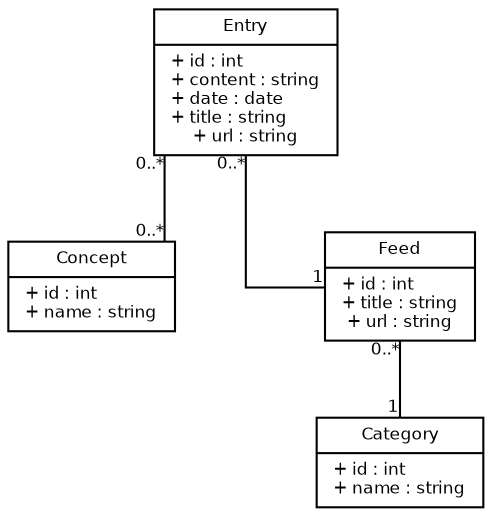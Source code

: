 digraph model_graph {
    fontname = "Bitstream Vera Sans"
    fontsize = 8

    graph [
        splines=ortho,
        nodesep=1
    ]

    node [
        fontname = "Bitstream Vera Sans"
        fontsize = 8
        shape = "record"
    ]

    edge [
        fontname = "Bitstream Vera Sans"
        fontsize = 8
        arrowhead=none
    ]

	rss_models_Category	 [
		label="{Category|+ id : int\l+ name : string}"
    ]
	rss_models_Concept	 [
		label="{Concept|+ id : int\l+ name : string}"
    ]
	rss_models_Feed	 [
		label="{Feed|+ id : int\l+ title : string\l+ url : string}"
    ]
	rss_models_Feed -> rss_models_Category	 [
        headlabel="1",
        taillabel="0..*",
    ]
	rss_models_Entry	 [
		label="{Entry|+ id : int\l+ content : string\l+ date : date\l+ title : string\l+ url : string}"
    ]
	rss_models_Entry -> rss_models_Concept	 [
        headlabel="0..*",
        taillabel="0..*",
    ]
	rss_models_Entry -> rss_models_Feed	 [
        headlabel="1",
        taillabel="0..*",
    ]
}
